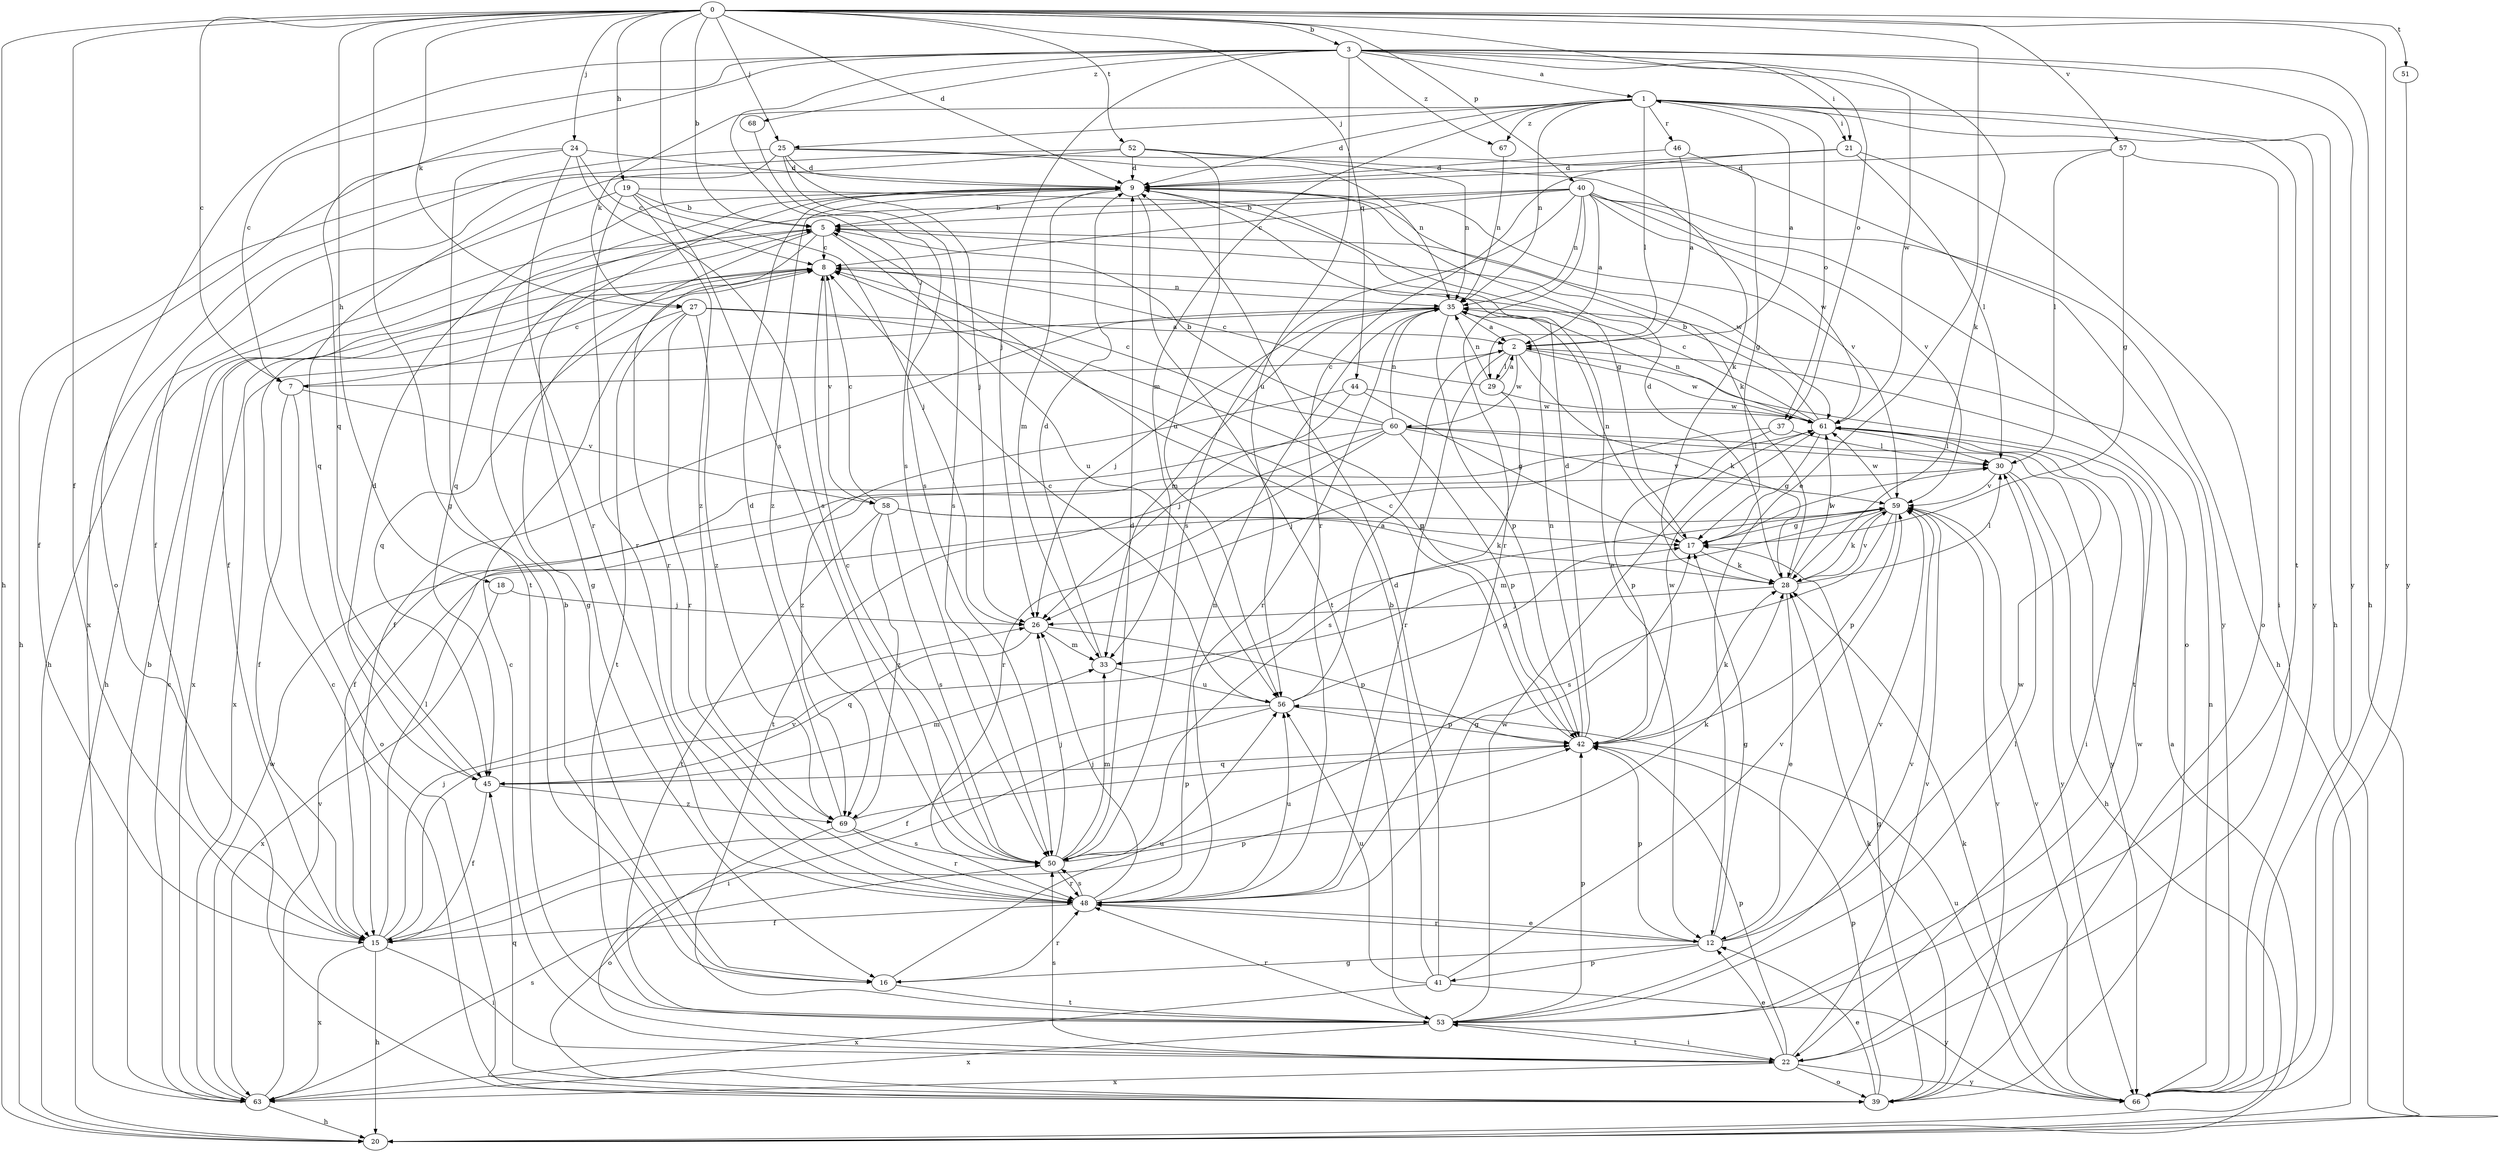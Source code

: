 strict digraph  {
0;
1;
2;
3;
5;
7;
8;
9;
12;
15;
16;
17;
18;
19;
20;
21;
22;
24;
25;
26;
27;
28;
29;
30;
33;
35;
37;
39;
40;
41;
42;
44;
45;
46;
48;
50;
51;
52;
53;
56;
57;
58;
59;
60;
61;
63;
66;
67;
68;
69;
0 -> 3  [label=b];
0 -> 5  [label=b];
0 -> 7  [label=c];
0 -> 9  [label=d];
0 -> 12  [label=e];
0 -> 15  [label=f];
0 -> 16  [label=g];
0 -> 18  [label=h];
0 -> 19  [label=h];
0 -> 20  [label=h];
0 -> 24  [label=j];
0 -> 25  [label=j];
0 -> 27  [label=k];
0 -> 37  [label=o];
0 -> 40  [label=p];
0 -> 44  [label=q];
0 -> 50  [label=s];
0 -> 51  [label=t];
0 -> 52  [label=t];
0 -> 57  [label=v];
0 -> 66  [label=y];
1 -> 9  [label=d];
1 -> 20  [label=h];
1 -> 21  [label=i];
1 -> 25  [label=j];
1 -> 27  [label=k];
1 -> 29  [label=l];
1 -> 33  [label=m];
1 -> 35  [label=n];
1 -> 37  [label=o];
1 -> 46  [label=r];
1 -> 53  [label=t];
1 -> 66  [label=y];
1 -> 67  [label=z];
2 -> 1  [label=a];
2 -> 7  [label=c];
2 -> 28  [label=k];
2 -> 29  [label=l];
2 -> 48  [label=r];
2 -> 53  [label=t];
2 -> 60  [label=w];
2 -> 61  [label=w];
3 -> 1  [label=a];
3 -> 7  [label=c];
3 -> 20  [label=h];
3 -> 21  [label=i];
3 -> 26  [label=j];
3 -> 28  [label=k];
3 -> 39  [label=o];
3 -> 45  [label=q];
3 -> 50  [label=s];
3 -> 56  [label=u];
3 -> 61  [label=w];
3 -> 66  [label=y];
3 -> 67  [label=z];
3 -> 68  [label=z];
5 -> 8  [label=c];
5 -> 16  [label=g];
5 -> 20  [label=h];
5 -> 48  [label=r];
5 -> 56  [label=u];
5 -> 61  [label=w];
7 -> 8  [label=c];
7 -> 15  [label=f];
7 -> 39  [label=o];
7 -> 58  [label=v];
8 -> 35  [label=n];
8 -> 58  [label=v];
8 -> 63  [label=x];
9 -> 5  [label=b];
9 -> 12  [label=e];
9 -> 16  [label=g];
9 -> 28  [label=k];
9 -> 33  [label=m];
9 -> 45  [label=q];
9 -> 53  [label=t];
9 -> 59  [label=v];
9 -> 69  [label=z];
12 -> 16  [label=g];
12 -> 17  [label=g];
12 -> 41  [label=p];
12 -> 42  [label=p];
12 -> 48  [label=r];
12 -> 59  [label=v];
12 -> 61  [label=w];
15 -> 20  [label=h];
15 -> 22  [label=i];
15 -> 26  [label=j];
15 -> 30  [label=l];
15 -> 42  [label=p];
15 -> 59  [label=v];
15 -> 63  [label=x];
16 -> 5  [label=b];
16 -> 48  [label=r];
16 -> 53  [label=t];
16 -> 56  [label=u];
17 -> 28  [label=k];
17 -> 30  [label=l];
17 -> 35  [label=n];
18 -> 26  [label=j];
18 -> 63  [label=x];
19 -> 5  [label=b];
19 -> 17  [label=g];
19 -> 20  [label=h];
19 -> 26  [label=j];
19 -> 48  [label=r];
19 -> 69  [label=z];
20 -> 2  [label=a];
21 -> 9  [label=d];
21 -> 30  [label=l];
21 -> 39  [label=o];
21 -> 48  [label=r];
22 -> 8  [label=c];
22 -> 12  [label=e];
22 -> 39  [label=o];
22 -> 42  [label=p];
22 -> 50  [label=s];
22 -> 53  [label=t];
22 -> 59  [label=v];
22 -> 61  [label=w];
22 -> 63  [label=x];
22 -> 66  [label=y];
24 -> 8  [label=c];
24 -> 9  [label=d];
24 -> 15  [label=f];
24 -> 48  [label=r];
24 -> 50  [label=s];
24 -> 53  [label=t];
25 -> 9  [label=d];
25 -> 15  [label=f];
25 -> 17  [label=g];
25 -> 26  [label=j];
25 -> 35  [label=n];
25 -> 50  [label=s];
25 -> 63  [label=x];
26 -> 33  [label=m];
26 -> 42  [label=p];
26 -> 45  [label=q];
27 -> 2  [label=a];
27 -> 42  [label=p];
27 -> 45  [label=q];
27 -> 48  [label=r];
27 -> 53  [label=t];
27 -> 69  [label=z];
28 -> 9  [label=d];
28 -> 12  [label=e];
28 -> 26  [label=j];
28 -> 30  [label=l];
28 -> 59  [label=v];
28 -> 61  [label=w];
29 -> 2  [label=a];
29 -> 8  [label=c];
29 -> 35  [label=n];
29 -> 50  [label=s];
29 -> 61  [label=w];
30 -> 20  [label=h];
30 -> 59  [label=v];
30 -> 66  [label=y];
33 -> 9  [label=d];
33 -> 56  [label=u];
35 -> 2  [label=a];
35 -> 15  [label=f];
35 -> 26  [label=j];
35 -> 33  [label=m];
35 -> 42  [label=p];
35 -> 48  [label=r];
35 -> 63  [label=x];
37 -> 26  [label=j];
37 -> 30  [label=l];
37 -> 42  [label=p];
39 -> 8  [label=c];
39 -> 12  [label=e];
39 -> 17  [label=g];
39 -> 28  [label=k];
39 -> 42  [label=p];
39 -> 45  [label=q];
39 -> 59  [label=v];
40 -> 2  [label=a];
40 -> 5  [label=b];
40 -> 8  [label=c];
40 -> 15  [label=f];
40 -> 20  [label=h];
40 -> 35  [label=n];
40 -> 39  [label=o];
40 -> 48  [label=r];
40 -> 50  [label=s];
40 -> 59  [label=v];
40 -> 61  [label=w];
41 -> 5  [label=b];
41 -> 9  [label=d];
41 -> 56  [label=u];
41 -> 59  [label=v];
41 -> 63  [label=x];
41 -> 66  [label=y];
42 -> 8  [label=c];
42 -> 9  [label=d];
42 -> 28  [label=k];
42 -> 35  [label=n];
42 -> 45  [label=q];
42 -> 61  [label=w];
44 -> 17  [label=g];
44 -> 26  [label=j];
44 -> 61  [label=w];
44 -> 69  [label=z];
45 -> 9  [label=d];
45 -> 15  [label=f];
45 -> 33  [label=m];
45 -> 69  [label=z];
46 -> 2  [label=a];
46 -> 9  [label=d];
46 -> 66  [label=y];
48 -> 12  [label=e];
48 -> 15  [label=f];
48 -> 17  [label=g];
48 -> 26  [label=j];
48 -> 35  [label=n];
48 -> 50  [label=s];
48 -> 56  [label=u];
50 -> 8  [label=c];
50 -> 9  [label=d];
50 -> 26  [label=j];
50 -> 28  [label=k];
50 -> 33  [label=m];
50 -> 48  [label=r];
51 -> 66  [label=y];
52 -> 9  [label=d];
52 -> 20  [label=h];
52 -> 28  [label=k];
52 -> 35  [label=n];
52 -> 45  [label=q];
52 -> 56  [label=u];
53 -> 22  [label=i];
53 -> 30  [label=l];
53 -> 42  [label=p];
53 -> 48  [label=r];
53 -> 59  [label=v];
53 -> 61  [label=w];
53 -> 63  [label=x];
56 -> 2  [label=a];
56 -> 8  [label=c];
56 -> 15  [label=f];
56 -> 17  [label=g];
56 -> 22  [label=i];
56 -> 42  [label=p];
57 -> 9  [label=d];
57 -> 17  [label=g];
57 -> 22  [label=i];
57 -> 30  [label=l];
58 -> 8  [label=c];
58 -> 17  [label=g];
58 -> 28  [label=k];
58 -> 50  [label=s];
58 -> 53  [label=t];
58 -> 69  [label=z];
59 -> 17  [label=g];
59 -> 28  [label=k];
59 -> 33  [label=m];
59 -> 42  [label=p];
59 -> 50  [label=s];
59 -> 61  [label=w];
60 -> 5  [label=b];
60 -> 8  [label=c];
60 -> 15  [label=f];
60 -> 30  [label=l];
60 -> 35  [label=n];
60 -> 42  [label=p];
60 -> 48  [label=r];
60 -> 53  [label=t];
60 -> 59  [label=v];
60 -> 66  [label=y];
61 -> 5  [label=b];
61 -> 8  [label=c];
61 -> 17  [label=g];
61 -> 22  [label=i];
61 -> 30  [label=l];
61 -> 35  [label=n];
63 -> 5  [label=b];
63 -> 8  [label=c];
63 -> 20  [label=h];
63 -> 50  [label=s];
63 -> 59  [label=v];
63 -> 61  [label=w];
66 -> 28  [label=k];
66 -> 35  [label=n];
66 -> 56  [label=u];
66 -> 59  [label=v];
67 -> 35  [label=n];
68 -> 50  [label=s];
69 -> 9  [label=d];
69 -> 39  [label=o];
69 -> 42  [label=p];
69 -> 48  [label=r];
69 -> 50  [label=s];
}
